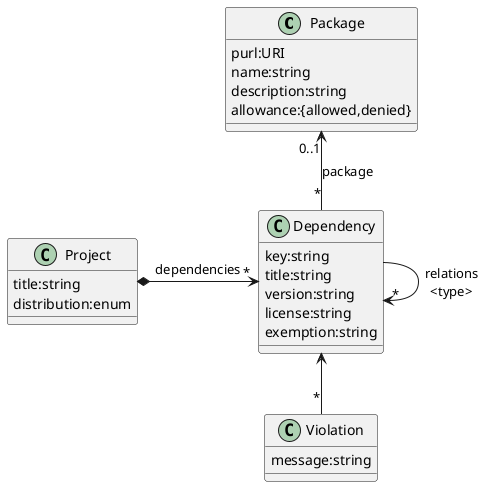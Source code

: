 @startuml

class Package {
    purl:URI
    name:string
    description:string
    allowance:{allowed,denied}
}

class Dependency {
    key:string
    title:string
    version:string
    license:string
    exemption:string
}
Dependency "*" -u-> "0..1" Package: package
Dependency -> "*" Dependency: relations\n<type>

class Project {
    title:string
    distribution:enum
}
Project *-> "*" Dependency: dependencies

class Violation {
    message:string
}
Violation "*" -u-> Dependency


@enduml
